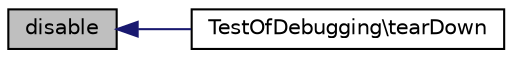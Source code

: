 digraph "disable"
{
  edge [fontname="Helvetica",fontsize="10",labelfontname="Helvetica",labelfontsize="10"];
  node [fontname="Helvetica",fontsize="10",shape=record];
  rankdir="LR";
  Node1 [label="disable",height=0.2,width=0.4,color="black", fillcolor="grey75", style="filled" fontcolor="black"];
  Node1 -> Node2 [dir="back",color="midnightblue",fontsize="10",style="solid",fontname="Helvetica"];
  Node2 [label="TestOfDebugging\\tearDown",height=0.2,width=0.4,color="black", fillcolor="white", style="filled",URL="$class_test_of_debugging.html#a80fe3d17e658907fc75346a0ec9d6fc7"];
}
